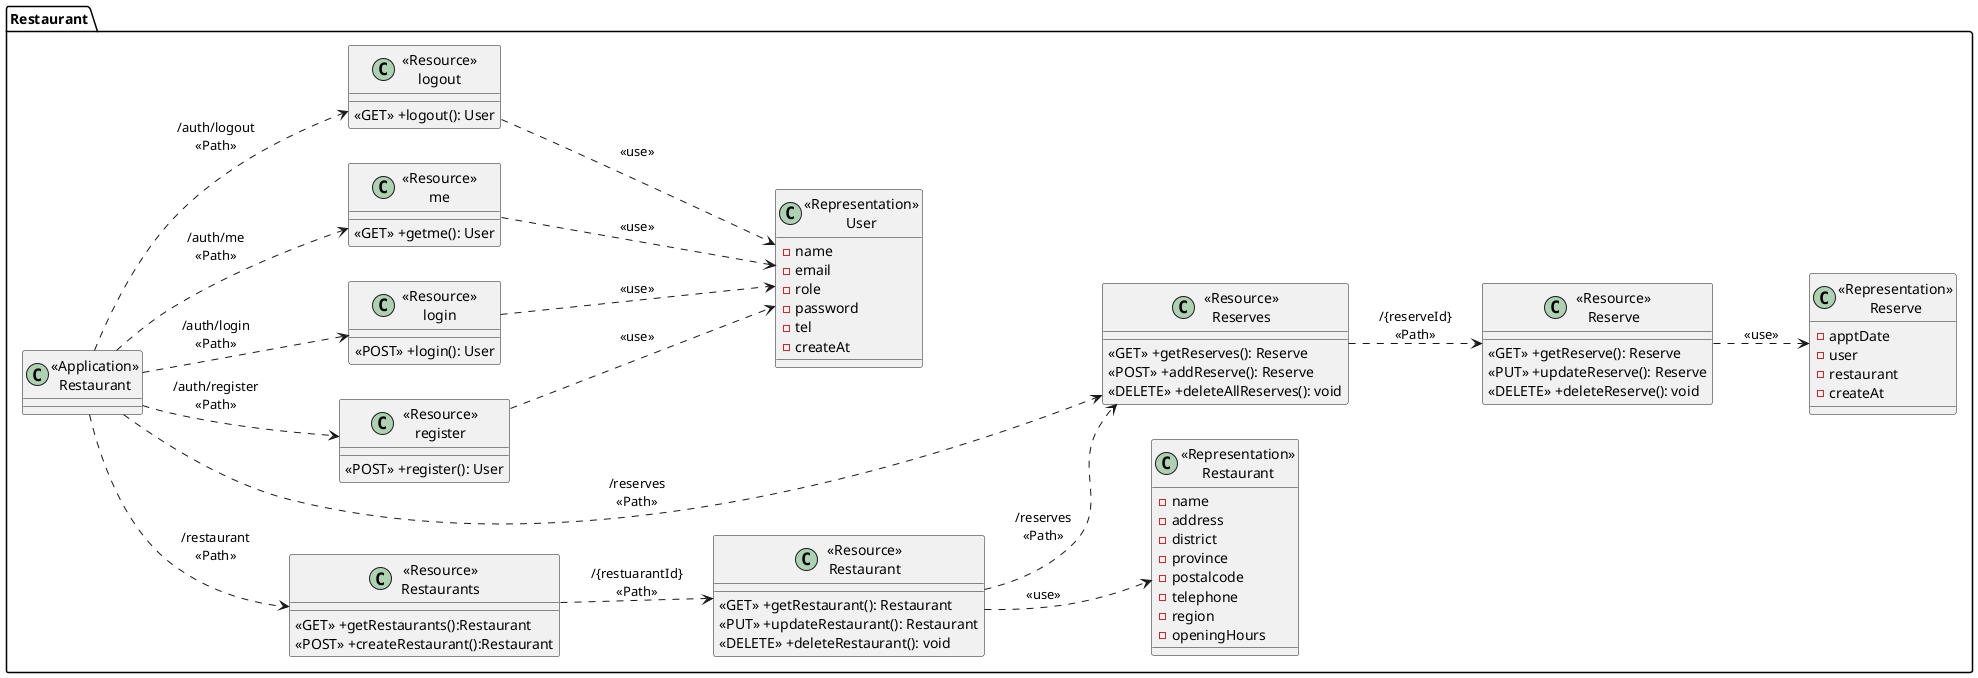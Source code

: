 @startuml
left to right direction
package "Restaurant"{
    class "<<Application>>\nRestaurant" as Restaurants{}

    class "<<Resource>>\nRestaurants" as ResourceRestaurants{
        <<GET>> +getRestaurants():Restaurant
        <<POST>> +createRestaurant():Restaurant
    }
    
    class "<<Resource>>\nRestaurant" as ResourceRestaurant {
        <<GET>> +getRestaurant(): Restaurant
        <<PUT>> +updateRestaurant(): Restaurant
        <<DELETE>> +deleteRestaurant(): void
    }

    class "<<Resource>>\nReserves" as ResourceReserves {
        <<GET>> +getReserves(): Reserve
        <<POST>> +addReserve(): Reserve
        <<DELETE>> +deleteAllReserves(): void
    }

    class "<<Resource>>\nReserve" as ResourceReserve {
        <<GET>> +getReserve(): Reserve
        <<PUT>> +updateReserve(): Reserve
        <<DELETE>> +deleteReserve(): void
    }

    class "<<Resource>>\nregister" as ResourceRegister {
        <<POST>> +register(): User
    }

    class "<<Resource>>\nlogin" as ResourceLogin {
        <<POST>> +login(): User
    }

    class "<<Resource>>\nme" as ResourceMe {
        <<GET>> +getme(): User
    }

    class "<<Resource>>\nlogout" as ResourceLogout {
        <<GET>> +logout(): User
    }

    class "<<Representation>>\nRestaurant" as RepresentationRestaurant {
        -name
        -address
        -district
        -province
        -postalcode
        -telephone
        -region
        -openingHours
    }

    class "<<Representation>>\nReserve" as RepresentationReserve {
        -apptDate
        -user
        -restaurant
        -createAt
    }

    class "<<Representation>>\nUser" as RepresentationUser {
        -name
        -email
        -role
        -password
        -tel
        -createAt
    }

}

Restaurants ..> ResourceRestaurants:"/restaurant\n<<Path>>"
ResourceRestaurants ..> ResourceRestaurant: "/{restuarantId}\n<<Path>>"
ResourceRestaurant ..> RepresentationRestaurant: "<<use>>"

ResourceRestaurant ..> ResourceReserves:"/reserves\n<<Path>>"
Restaurants ..> ResourceReserves:"/reserves\n<<Path>>"
ResourceReserves ..> ResourceReserve: "/{reserveId}\n<<Path>>"
ResourceReserve ..> RepresentationReserve: "<<use>>"

Restaurants ..> ResourceRegister:"/auth/register\n<<Path>>"
Restaurants ..> ResourceLogin:"/auth/login\n<<Path>>"
Restaurants ..> ResourceMe:"/auth/me\n<<Path>>"
Restaurants ..> ResourceLogout:"/auth/logout\n<<Path>>"

ResourceRegister ..> RepresentationUser: "<<use>>" 
ResourceLogin ..> RepresentationUser: "<<use>>"
ResourceMe ..> RepresentationUser: "<<use>>"
ResourceLogout ..> RepresentationUser: "<<use>>"

@enduml